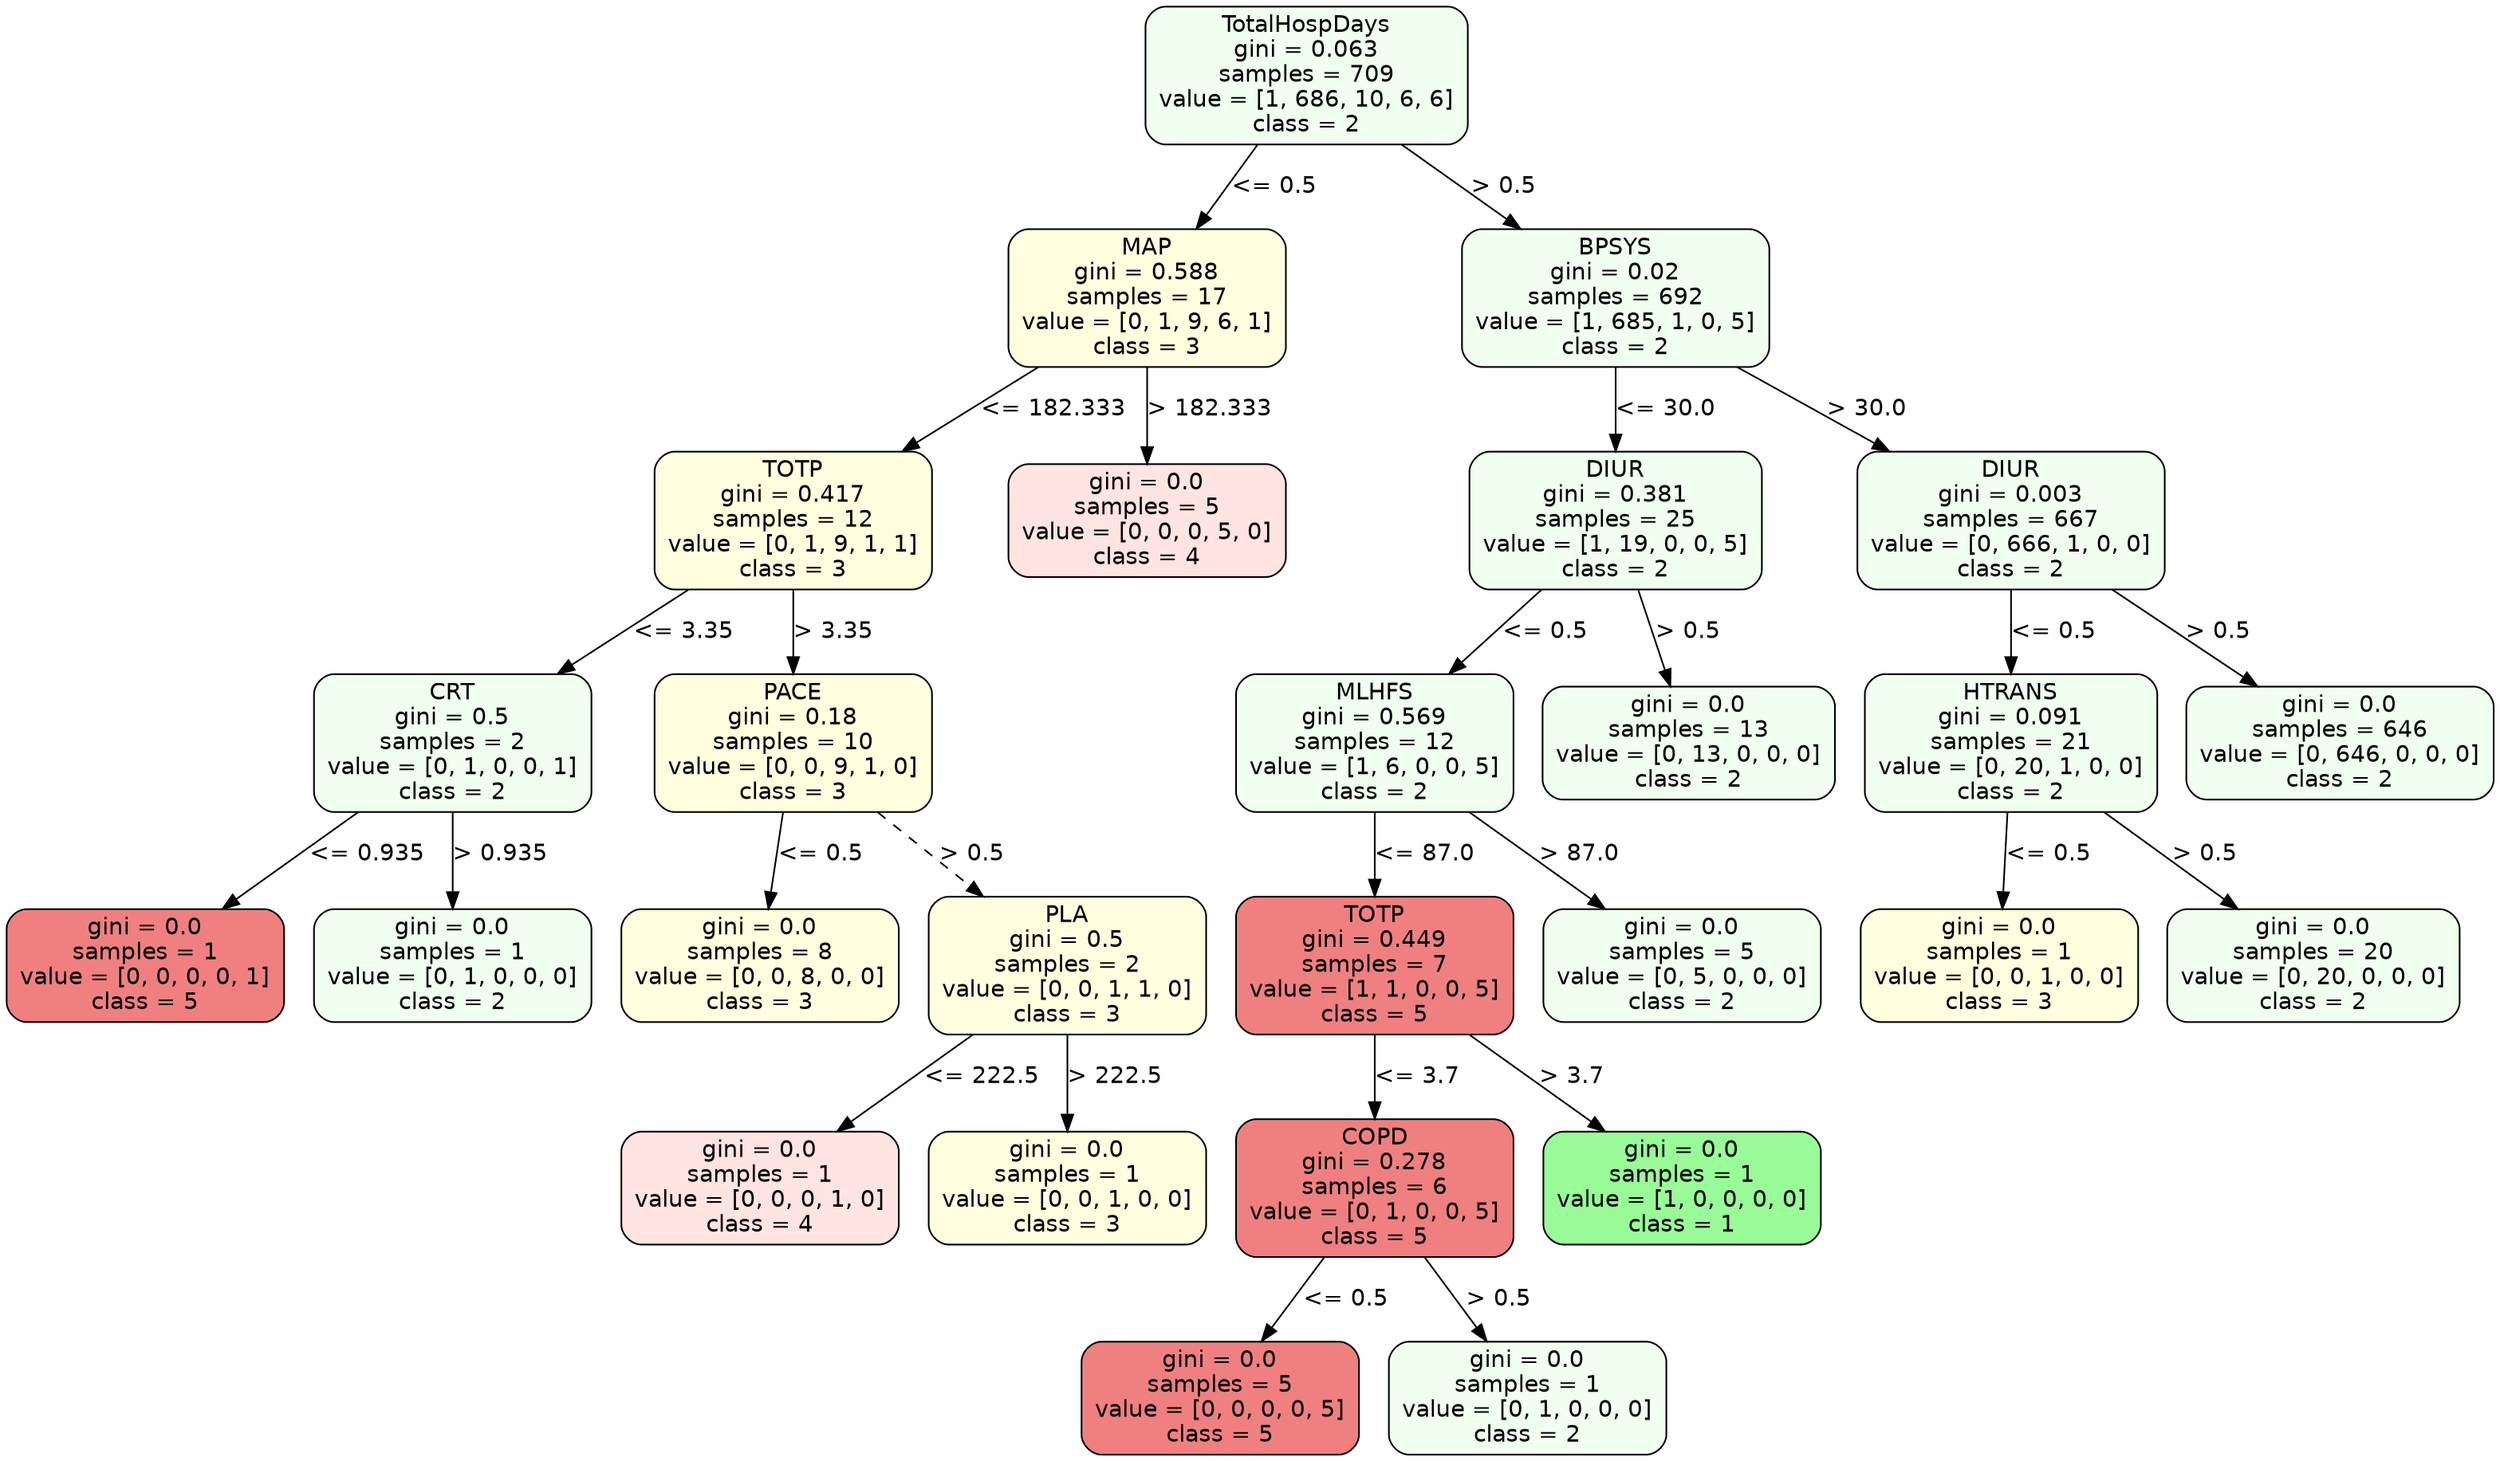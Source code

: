 strict digraph Tree {
	graph [bb="0,0,1497,872"];
	node [color=black,
		fontname=helvetica,
		label="\N",
		shape=box,
		style="filled, rounded"
	];
	edge [fontname=helvetica];
	0	[fillcolor=honeydew,
		height=1.1528,
		label="TotalHospDays\ngini = 0.063\nsamples = 709\nvalue = [1, 686, 10, 6, 6]\nclass = 2",
		pos="782.5,830.5",
		width=2.6944];
	1	[fillcolor=lightyellow,
		height=1.1528,
		label="MAP\ngini = 0.588\nsamples = 17\nvalue = [0, 1, 9, 6, 1]\nclass = 3",
		pos="686.5,696.5",
		width=2.3194];
	0 -> 1	[label="<= 0.5",
		labelangle=45,
		labeldistance=2.5,
		lp="763.5,763.5",
		op="<=",
		param=0.5,
		pos="e,716.15,738.27 752.91,788.82 743.24,775.52 732.39,760.6 722.31,746.74",
		style=solid];
	12	[fillcolor=honeydew,
		height=1.1528,
		label="BPSYS\ngini = 0.02\nsamples = 692\nvalue = [1, 685, 1, 0, 5]\nclass = 2",
		pos="968.5,696.5",
		width=2.5694];
	0 -> 12	[label="> 0.5",
		labelangle=-45,
		labeldistance=2.5,
		lp="901.5,763.5",
		op=">",
		param=0.5,
		pos="e,911.22,738.15 839.57,789 859.56,774.81 882.17,758.77 902.81,744.12",
		style=solid];
	2	[fillcolor=lightyellow,
		height=1.1528,
		label="TOTP\ngini = 0.417\nsamples = 12\nvalue = [0, 1, 9, 1, 1]\nclass = 3",
		pos="473.5,562.5",
		width=2.3194];
	1 -> 2	[label="<= 182.333",
		lp="630.5,629.5",
		op="<=",
		param=182.333,
		pos="e,539.1,604.15 621.15,655 597.95,640.62 571.67,624.34 547.78,609.53",
		style=solid];
	11	[fillcolor=mistyrose,
		height=0.94444,
		label="gini = 0.0\nsamples = 5\nvalue = [0, 0, 0, 5, 0]\nclass = 4",
		pos="686.5,562.5",
		width=2.3194];
	1 -> 11	[label="> 182.333",
		lp="724.5,629.5",
		op=">",
		param=182.333,
		pos="e,686.5,596.74 686.5,654.82 686.5,639.68 686.5,622.44 686.5,607.05",
		style=solid];
	3	[fillcolor=honeydew,
		height=1.1528,
		label="CRT\ngini = 0.5\nsamples = 2\nvalue = [0, 1, 0, 0, 1]\nclass = 2",
		pos="268.5,428.5",
		width=2.3194];
	2 -> 3	[label="<= 3.35",
		lp="408,495.5",
		op="<=",
		param=3.35,
		pos="e,331.63,470.15 410.6,521 388.37,506.68 363.2,490.48 340.29,475.73",
		style=solid];
	6	[fillcolor=lightyellow,
		height=1.1528,
		label="PACE\ngini = 0.18\nsamples = 10\nvalue = [0, 0, 9, 1, 0]\nclass = 3",
		pos="473.5,428.5",
		width=2.3194];
	2 -> 6	[label="> 3.35",
		lp="498,495.5",
		op=">",
		param=3.35,
		pos="e,473.5,470.27 473.5,520.82 473.5,508.02 473.5,493.73 473.5,480.32",
		style=solid];
	4	[fillcolor=lightcoral,
		height=0.94444,
		label="gini = 0.0\nsamples = 1\nvalue = [0, 0, 0, 0, 1]\nclass = 5",
		pos="83.5,294.5",
		width=2.3194];
	3 -> 4	[label="<= 0.935",
		lp="217.5,361.5",
		op="<=",
		param=0.935,
		pos="e,129.91,328.62 211.74,387 188.37,370.33 161.41,351.09 138.26,334.57",
		style=solid];
	5	[fillcolor=honeydew,
		height=0.94444,
		label="gini = 0.0\nsamples = 1\nvalue = [0, 1, 0, 0, 0]\nclass = 2",
		pos="268.5,294.5",
		width=2.3194];
	3 -> 5	[label="> 0.935",
		lp="297.5,361.5",
		op=">",
		param=0.935,
		pos="e,268.5,328.74 268.5,386.82 268.5,371.68 268.5,354.44 268.5,339.05",
		style=solid];
	7	[fillcolor=lightyellow,
		height=0.94444,
		label="gini = 0.0\nsamples = 8\nvalue = [0, 0, 8, 0, 0]\nclass = 3",
		pos="453.5,294.5",
		width=2.3194];
	6 -> 7	[label="<= 0.5",
		lp="490.5,361.5",
		op="<=",
		param=0.5,
		pos="e,458.54,328.74 467.34,386.82 465.04,371.68 462.43,354.44 460.1,339.05",
		style=solid];
	8	[fillcolor=lightyellow,
		height=1.1528,
		label="PLA\ngini = 0.5\nsamples = 2\nvalue = [0, 0, 1, 1, 0]\nclass = 3",
		pos="638.5,294.5",
		width=2.3194];
	6 -> 8	[label="> 0.5",
		lp="581.5,361.5",
		op=">",
		param=0.5,
		pos="e,587.82,336.05 524.35,386.82 541.84,372.83 561.57,357.04 579.64,342.59",
		style=dashed];
	9	[fillcolor=mistyrose,
		height=0.94444,
		label="gini = 0.0\nsamples = 1\nvalue = [0, 0, 0, 1, 0]\nclass = 4",
		pos="453.5,160.5",
		width=2.3194];
	8 -> 9	[label="<= 222.5",
		lp="587.5,227.5",
		op="<=",
		param=222.5,
		pos="e,499.91,194.62 581.74,253 558.37,236.33 531.41,217.09 508.26,200.57",
		style=solid];
	10	[fillcolor=lightyellow,
		height=0.94444,
		label="gini = 0.0\nsamples = 1\nvalue = [0, 0, 1, 0, 0]\nclass = 3",
		pos="638.5,160.5",
		width=2.3194];
	8 -> 10	[label="> 222.5",
		lp="667.5,227.5",
		op=">",
		param=222.5,
		pos="e,638.5,194.74 638.5,252.82 638.5,237.68 638.5,220.44 638.5,205.05",
		style=solid];
	13	[fillcolor=honeydew,
		height=1.1528,
		label="DIUR\ngini = 0.381\nsamples = 25\nvalue = [1, 19, 0, 0, 5]\nclass = 2",
		pos="968.5,562.5",
		width=2.4444];
	12 -> 13	[label="<= 30.0",
		lp="999,629.5",
		op="<=",
		param=30.0,
		pos="e,968.5,604.27 968.5,654.82 968.5,642.02 968.5,627.73 968.5,614.32",
		style=solid];
	22	[fillcolor=honeydew,
		height=1.1528,
		label="DIUR\ngini = 0.003\nsamples = 667\nvalue = [0, 666, 1, 0, 0]\nclass = 2",
		pos="1206.5,562.5",
		width=2.5694];
	12 -> 22	[label="> 30.0",
		lp="1120,629.5",
		op=">",
		param=30.0,
		pos="e,1133.2,604.15 1041.5,655 1067.7,640.5 1097.3,624.05 1124.2,609.14",
		style=solid];
	14	[fillcolor=honeydew,
		height=1.1528,
		label="MLHFS\ngini = 0.569\nsamples = 12\nvalue = [1, 6, 0, 0, 5]\nclass = 2",
		pos="823.5,428.5",
		width=2.3194];
	13 -> 14	[label="<= 0.5",
		lp="926.5,495.5",
		op="<=",
		param=0.5,
		pos="e,868.29,470.27 923.81,520.82 908.65,507.02 891.58,491.48 875.88,477.18",
		style=solid];
	21	[fillcolor=honeydew,
		height=0.94444,
		label="gini = 0.0\nsamples = 13\nvalue = [0, 13, 0, 0, 0]\nclass = 2",
		pos="1012.5,428.5",
		width=2.4444];
	13 -> 21	[label="> 0.5",
		lp="1012.5,495.5",
		op=">",
		param=0.5,
		pos="e,1001.4,462.74 982.06,520.82 987.16,505.53 992.96,488.11 998.13,472.61",
		style=solid];
	15	[fillcolor=lightcoral,
		height=1.1528,
		label="TOTP\ngini = 0.449\nsamples = 7\nvalue = [1, 1, 0, 0, 5]\nclass = 5",
		pos="823.5,294.5",
		width=2.3194];
	14 -> 15	[label="<= 87.0",
		lp="854,361.5",
		op="<=",
		param=87.0,
		pos="e,823.5,336.27 823.5,386.82 823.5,374.02 823.5,359.73 823.5,346.32",
		style=solid];
	20	[fillcolor=honeydew,
		height=0.94444,
		label="gini = 0.0\nsamples = 5\nvalue = [0, 5, 0, 0, 0]\nclass = 2",
		pos="1008.5,294.5",
		width=2.3194];
	14 -> 20	[label="> 87.0",
		lp="947,361.5",
		op=">",
		param=87.0,
		pos="e,962.09,328.62 880.26,387 903.63,370.33 930.59,351.09 953.74,334.57",
		style=solid];
	16	[fillcolor=lightcoral,
		height=1.1528,
		label="COPD\ngini = 0.278\nsamples = 6\nvalue = [0, 1, 0, 0, 5]\nclass = 5",
		pos="823.5,160.5",
		width=2.3194];
	15 -> 16	[label="<= 3.7",
		lp="849.5,227.5",
		op="<=",
		param=3.7,
		pos="e,823.5,202.27 823.5,252.82 823.5,240.02 823.5,225.73 823.5,212.32",
		style=solid];
	19	[fillcolor=palegreen,
		height=0.94444,
		label="gini = 0.0\nsamples = 1\nvalue = [1, 0, 0, 0, 0]\nclass = 1",
		pos="1008.5,160.5",
		width=2.3194];
	15 -> 19	[label="> 3.7",
		lp="942.5,227.5",
		op=">",
		param=3.7,
		pos="e,962.09,194.62 880.26,253 903.63,236.33 930.59,217.09 953.74,200.57",
		style=solid];
	17	[fillcolor=lightcoral,
		height=0.94444,
		label="gini = 0.0\nsamples = 5\nvalue = [0, 0, 0, 0, 5]\nclass = 5",
		pos="730.5,34",
		width=2.3194];
	16 -> 17	[label="<= 0.5",
		lp="806.5,93.5",
		op="<=",
		param=0.5,
		pos="e,755.43,68.379 793.05,118.73 782.96,105.23 771.72,90.181 761.58,76.611",
		style=solid];
	18	[fillcolor=honeydew,
		height=0.94444,
		label="gini = 0.0\nsamples = 1\nvalue = [0, 1, 0, 0, 0]\nclass = 2",
		pos="915.5,34",
		width=2.3194];
	16 -> 18	[label="> 0.5",
		lp="898.5,93.5",
		op=">",
		param=0.5,
		pos="e,890.83,68.379 853.62,118.73 863.61,105.23 874.72,90.181 884.75,76.611",
		style=solid];
	23	[fillcolor=honeydew,
		height=1.1528,
		label="HTRANS\ngini = 0.091\nsamples = 21\nvalue = [0, 20, 1, 0, 0]\nclass = 2",
		pos="1206.5,428.5",
		width=2.4444];
	22 -> 23	[label="<= 0.5",
		lp="1232.5,495.5",
		op="<=",
		param=0.5,
		pos="e,1206.5,470.27 1206.5,520.82 1206.5,508.02 1206.5,493.73 1206.5,480.32",
		style=solid];
	26	[fillcolor=honeydew,
		height=0.94444,
		label="gini = 0.0\nsamples = 646\nvalue = [0, 646, 0, 0, 0]\nclass = 2",
		pos="1404.5,428.5",
		width=2.5694];
	22 -> 26	[label="> 0.5",
		lp="1331.5,495.5",
		op=">",
		param=0.5,
		pos="e,1354.8,462.62 1267.3,521 1292.4,504.25 1321.4,484.92 1346.2,468.35",
		style=solid];
	24	[fillcolor=lightyellow,
		height=0.94444,
		label="gini = 0.0\nsamples = 1\nvalue = [0, 0, 1, 0, 0]\nclass = 3",
		pos="1199.5,294.5",
		width=2.3194];
	23 -> 24	[label="<= 0.5",
		lp="1229.5,361.5",
		op="<=",
		param=0.5,
		pos="e,1201.3,328.74 1204.3,386.82 1203.5,371.68 1202.6,354.44 1201.8,339.05",
		style=solid];
	25	[fillcolor=honeydew,
		height=0.94444,
		label="gini = 0.0\nsamples = 20\nvalue = [0, 20, 0, 0, 0]\nclass = 2",
		pos="1388.5,294.5",
		width=2.4444];
	23 -> 25	[label="> 0.5",
		lp="1323.5,361.5",
		op=">",
		param=0.5,
		pos="e,1343,328.53 1262.6,386.82 1285.6,370.15 1312,350.95 1334.8,334.47",
		style=solid];
}
